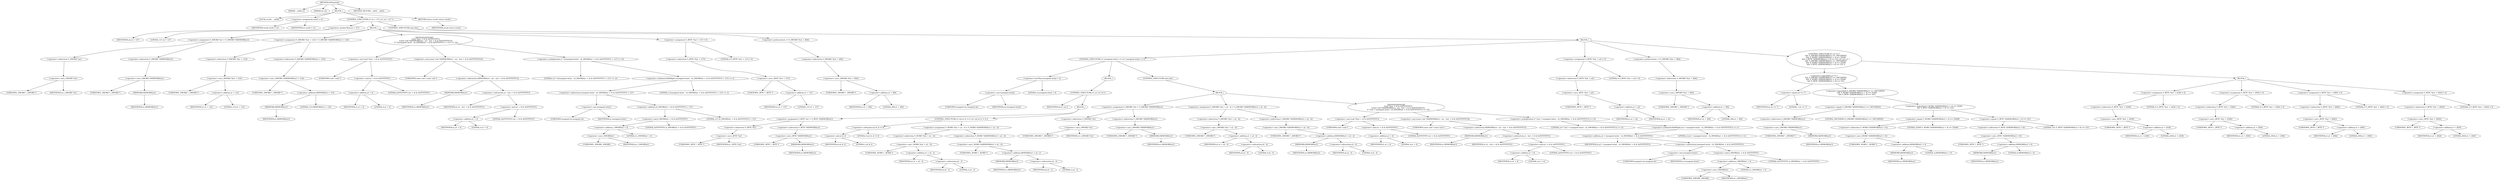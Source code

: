 digraph IGDstartelt {  
"1000102" [label = "(METHOD,IGDstartelt)" ]
"1000103" [label = "(PARAM,__int64 a1)" ]
"1000104" [label = "(PARAM,int a2)" ]
"1000105" [label = "(BLOCK,,)" ]
"1000106" [label = "(LOCAL,result: __int64)" ]
"1000107" [label = "(<operator>.assignment,result = a1)" ]
"1000108" [label = "(IDENTIFIER,result,result = a1)" ]
"1000109" [label = "(IDENTIFIER,a1,result = a1)" ]
"1000110" [label = "(CONTROL_STRUCTURE,if ( a2 > 127 ),if ( a2 > 127 ))" ]
"1000111" [label = "(<operator>.greaterThan,a2 > 127)" ]
"1000112" [label = "(IDENTIFIER,a2,a2 > 127)" ]
"1000113" [label = "(LITERAL,127,a2 > 127)" ]
"1000114" [label = "(BLOCK,,)" ]
"1000115" [label = "(<operator>.assignment,*(_DWORD *)a1 = *(_DWORD *)HIDWORD(a1))" ]
"1000116" [label = "(<operator>.indirection,*(_DWORD *)a1)" ]
"1000117" [label = "(<operator>.cast,(_DWORD *)a1)" ]
"1000118" [label = "(UNKNOWN,_DWORD *,_DWORD *)" ]
"1000119" [label = "(IDENTIFIER,a1,(_DWORD *)a1)" ]
"1000120" [label = "(<operator>.indirection,*(_DWORD *)HIDWORD(a1))" ]
"1000121" [label = "(<operator>.cast,(_DWORD *)HIDWORD(a1))" ]
"1000122" [label = "(UNKNOWN,_DWORD *,_DWORD *)" ]
"1000123" [label = "(HIDWORD,HIDWORD(a1))" ]
"1000124" [label = "(IDENTIFIER,a1,HIDWORD(a1))" ]
"1000125" [label = "(<operator>.assignment,*(_DWORD *)(a1 + 123) = *(_DWORD *)(HIDWORD(a1) + 123))" ]
"1000126" [label = "(<operator>.indirection,*(_DWORD *)(a1 + 123))" ]
"1000127" [label = "(<operator>.cast,(_DWORD *)(a1 + 123))" ]
"1000128" [label = "(UNKNOWN,_DWORD *,_DWORD *)" ]
"1000129" [label = "(<operator>.addition,a1 + 123)" ]
"1000130" [label = "(IDENTIFIER,a1,a1 + 123)" ]
"1000131" [label = "(LITERAL,123,a1 + 123)" ]
"1000132" [label = "(<operator>.indirection,*(_DWORD *)(HIDWORD(a1) + 123))" ]
"1000133" [label = "(<operator>.cast,(_DWORD *)(HIDWORD(a1) + 123))" ]
"1000134" [label = "(UNKNOWN,_DWORD *,_DWORD *)" ]
"1000135" [label = "(<operator>.addition,HIDWORD(a1) + 123)" ]
"1000136" [label = "(HIDWORD,HIDWORD(a1))" ]
"1000137" [label = "(IDENTIFIER,a1,HIDWORD(a1))" ]
"1000138" [label = "(LITERAL,123,HIDWORD(a1) + 123)" ]
"1000139" [label = "(qmemcpy,qmemcpy(\n      (void *)((a1 + 4) & 0xFFFFFFFC),\n      (const void *)(HIDWORD(a1) - (a1 - ((a1 + 4) & 0xFFFFFFFC))),\n      4 * (((unsigned int)a1 - (((_DWORD)a1 + 4) & 0xFFFFFFFC) + 127) >> 2)))" ]
"1000140" [label = "(<operator>.cast,(void *)((a1 + 4) & 0xFFFFFFFC))" ]
"1000141" [label = "(UNKNOWN,void *,void *)" ]
"1000142" [label = "(<operator>.and,(a1 + 4) & 0xFFFFFFFC)" ]
"1000143" [label = "(<operator>.addition,a1 + 4)" ]
"1000144" [label = "(IDENTIFIER,a1,a1 + 4)" ]
"1000145" [label = "(LITERAL,4,a1 + 4)" ]
"1000146" [label = "(LITERAL,0xFFFFFFFC,(a1 + 4) & 0xFFFFFFFC)" ]
"1000147" [label = "(<operator>.cast,(const void *)(HIDWORD(a1) - (a1 - ((a1 + 4) & 0xFFFFFFFC))))" ]
"1000148" [label = "(UNKNOWN,const void *,const void *)" ]
"1000149" [label = "(<operator>.subtraction,HIDWORD(a1) - (a1 - ((a1 + 4) & 0xFFFFFFFC)))" ]
"1000150" [label = "(HIDWORD,HIDWORD(a1))" ]
"1000151" [label = "(IDENTIFIER,a1,HIDWORD(a1))" ]
"1000152" [label = "(<operator>.subtraction,a1 - ((a1 + 4) & 0xFFFFFFFC))" ]
"1000153" [label = "(IDENTIFIER,a1,a1 - ((a1 + 4) & 0xFFFFFFFC))" ]
"1000154" [label = "(<operator>.and,(a1 + 4) & 0xFFFFFFFC)" ]
"1000155" [label = "(<operator>.addition,a1 + 4)" ]
"1000156" [label = "(IDENTIFIER,a1,a1 + 4)" ]
"1000157" [label = "(LITERAL,4,a1 + 4)" ]
"1000158" [label = "(LITERAL,0xFFFFFFFC,(a1 + 4) & 0xFFFFFFFC)" ]
"1000159" [label = "(<operator>.multiplication,4 * (((unsigned int)a1 - (((_DWORD)a1 + 4) & 0xFFFFFFFC) + 127) >> 2))" ]
"1000160" [label = "(LITERAL,4,4 * (((unsigned int)a1 - (((_DWORD)a1 + 4) & 0xFFFFFFFC) + 127) >> 2))" ]
"1000161" [label = "(<operator>.arithmeticShiftRight,((unsigned int)a1 - (((_DWORD)a1 + 4) & 0xFFFFFFFC) + 127) >> 2)" ]
"1000162" [label = "(<operator>.subtraction,(unsigned int)a1 - (((_DWORD)a1 + 4) & 0xFFFFFFFC) + 127)" ]
"1000163" [label = "(<operator>.cast,(unsigned int)a1)" ]
"1000164" [label = "(UNKNOWN,unsigned int,unsigned int)" ]
"1000165" [label = "(IDENTIFIER,a1,(unsigned int)a1)" ]
"1000166" [label = "(<operator>.addition,(((_DWORD)a1 + 4) & 0xFFFFFFFC) + 127)" ]
"1000167" [label = "(<operator>.and,((_DWORD)a1 + 4) & 0xFFFFFFFC)" ]
"1000168" [label = "(<operator>.addition,(_DWORD)a1 + 4)" ]
"1000169" [label = "(<operator>.cast,(_DWORD)a1)" ]
"1000170" [label = "(UNKNOWN,_DWORD,_DWORD)" ]
"1000171" [label = "(IDENTIFIER,a1,(_DWORD)a1)" ]
"1000172" [label = "(LITERAL,4,(_DWORD)a1 + 4)" ]
"1000173" [label = "(LITERAL,0xFFFFFFFC,((_DWORD)a1 + 4) & 0xFFFFFFFC)" ]
"1000174" [label = "(LITERAL,127,(((_DWORD)a1 + 4) & 0xFFFFFFFC) + 127)" ]
"1000175" [label = "(LITERAL,2,((unsigned int)a1 - (((_DWORD)a1 + 4) & 0xFFFFFFFC) + 127) >> 2)" ]
"1000176" [label = "(<operator>.assignment,*(_BYTE *)(a1 + 127) = 0)" ]
"1000177" [label = "(<operator>.indirection,*(_BYTE *)(a1 + 127))" ]
"1000178" [label = "(<operator>.cast,(_BYTE *)(a1 + 127))" ]
"1000179" [label = "(UNKNOWN,_BYTE *,_BYTE *)" ]
"1000180" [label = "(<operator>.addition,a1 + 127)" ]
"1000181" [label = "(IDENTIFIER,a1,a1 + 127)" ]
"1000182" [label = "(LITERAL,127,a1 + 127)" ]
"1000183" [label = "(LITERAL,0,*(_BYTE *)(a1 + 127) = 0)" ]
"1000184" [label = "(<operator>.preIncrement,++*(_DWORD *)(a1 + 384))" ]
"1000185" [label = "(<operator>.indirection,*(_DWORD *)(a1 + 384))" ]
"1000186" [label = "(<operator>.cast,(_DWORD *)(a1 + 384))" ]
"1000187" [label = "(UNKNOWN,_DWORD *,_DWORD *)" ]
"1000188" [label = "(<operator>.addition,a1 + 384)" ]
"1000189" [label = "(IDENTIFIER,a1,a1 + 384)" ]
"1000190" [label = "(LITERAL,384,a1 + 384)" ]
"1000191" [label = "(CONTROL_STRUCTURE,else,else)" ]
"1000192" [label = "(BLOCK,,)" ]
"1000193" [label = "(CONTROL_STRUCTURE,if ( (unsigned int)a2 < 4 ),if ( (unsigned int)a2 < 4 ))" ]
"1000194" [label = "(<operator>.lessThan,(unsigned int)a2 < 4)" ]
"1000195" [label = "(<operator>.cast,(unsigned int)a2)" ]
"1000196" [label = "(UNKNOWN,unsigned int,unsigned int)" ]
"1000197" [label = "(IDENTIFIER,a2,(unsigned int)a2)" ]
"1000198" [label = "(LITERAL,4,(unsigned int)a2 < 4)" ]
"1000199" [label = "(BLOCK,,)" ]
"1000200" [label = "(CONTROL_STRUCTURE,if ( a2 ),if ( a2 ))" ]
"1000201" [label = "(IDENTIFIER,a2,if ( a2 ))" ]
"1000202" [label = "(BLOCK,,)" ]
"1000203" [label = "(<operator>.assignment,*(_BYTE *)a1 = *(_BYTE *)HIDWORD(a1))" ]
"1000204" [label = "(<operator>.indirection,*(_BYTE *)a1)" ]
"1000205" [label = "(<operator>.cast,(_BYTE *)a1)" ]
"1000206" [label = "(UNKNOWN,_BYTE *,_BYTE *)" ]
"1000207" [label = "(IDENTIFIER,a1,(_BYTE *)a1)" ]
"1000208" [label = "(<operator>.indirection,*(_BYTE *)HIDWORD(a1))" ]
"1000209" [label = "(<operator>.cast,(_BYTE *)HIDWORD(a1))" ]
"1000210" [label = "(UNKNOWN,_BYTE *,_BYTE *)" ]
"1000211" [label = "(HIDWORD,HIDWORD(a1))" ]
"1000212" [label = "(IDENTIFIER,a1,HIDWORD(a1))" ]
"1000213" [label = "(CONTROL_STRUCTURE,if ( (a2 & 2) != 0 ),if ( (a2 & 2) != 0 ))" ]
"1000214" [label = "(<operator>.notEquals,(a2 & 2) != 0)" ]
"1000215" [label = "(<operator>.and,a2 & 2)" ]
"1000216" [label = "(IDENTIFIER,a2,a2 & 2)" ]
"1000217" [label = "(LITERAL,2,a2 & 2)" ]
"1000218" [label = "(LITERAL,0,(a2 & 2) != 0)" ]
"1000219" [label = "(<operator>.assignment,*(_WORD *)(a1 + a2 - 2) = *(_WORD *)(HIDWORD(a1) + a2 - 2))" ]
"1000220" [label = "(<operator>.indirection,*(_WORD *)(a1 + a2 - 2))" ]
"1000221" [label = "(<operator>.cast,(_WORD *)(a1 + a2 - 2))" ]
"1000222" [label = "(UNKNOWN,_WORD *,_WORD *)" ]
"1000223" [label = "(<operator>.addition,a1 + a2 - 2)" ]
"1000224" [label = "(IDENTIFIER,a1,a1 + a2 - 2)" ]
"1000225" [label = "(<operator>.subtraction,a2 - 2)" ]
"1000226" [label = "(IDENTIFIER,a2,a2 - 2)" ]
"1000227" [label = "(LITERAL,2,a2 - 2)" ]
"1000228" [label = "(<operator>.indirection,*(_WORD *)(HIDWORD(a1) + a2 - 2))" ]
"1000229" [label = "(<operator>.cast,(_WORD *)(HIDWORD(a1) + a2 - 2))" ]
"1000230" [label = "(UNKNOWN,_WORD *,_WORD *)" ]
"1000231" [label = "(<operator>.addition,HIDWORD(a1) + a2 - 2)" ]
"1000232" [label = "(HIDWORD,HIDWORD(a1))" ]
"1000233" [label = "(IDENTIFIER,a1,HIDWORD(a1))" ]
"1000234" [label = "(<operator>.subtraction,a2 - 2)" ]
"1000235" [label = "(IDENTIFIER,a2,a2 - 2)" ]
"1000236" [label = "(LITERAL,2,a2 - 2)" ]
"1000237" [label = "(CONTROL_STRUCTURE,else,else)" ]
"1000238" [label = "(BLOCK,,)" ]
"1000239" [label = "(<operator>.assignment,*(_DWORD *)a1 = *(_DWORD *)HIDWORD(a1))" ]
"1000240" [label = "(<operator>.indirection,*(_DWORD *)a1)" ]
"1000241" [label = "(<operator>.cast,(_DWORD *)a1)" ]
"1000242" [label = "(UNKNOWN,_DWORD *,_DWORD *)" ]
"1000243" [label = "(IDENTIFIER,a1,(_DWORD *)a1)" ]
"1000244" [label = "(<operator>.indirection,*(_DWORD *)HIDWORD(a1))" ]
"1000245" [label = "(<operator>.cast,(_DWORD *)HIDWORD(a1))" ]
"1000246" [label = "(UNKNOWN,_DWORD *,_DWORD *)" ]
"1000247" [label = "(HIDWORD,HIDWORD(a1))" ]
"1000248" [label = "(IDENTIFIER,a1,HIDWORD(a1))" ]
"1000249" [label = "(<operator>.assignment,*(_DWORD *)(a1 + a2 - 4) = *(_DWORD *)(HIDWORD(a1) + a2 - 4))" ]
"1000250" [label = "(<operator>.indirection,*(_DWORD *)(a1 + a2 - 4))" ]
"1000251" [label = "(<operator>.cast,(_DWORD *)(a1 + a2 - 4))" ]
"1000252" [label = "(UNKNOWN,_DWORD *,_DWORD *)" ]
"1000253" [label = "(<operator>.addition,a1 + a2 - 4)" ]
"1000254" [label = "(IDENTIFIER,a1,a1 + a2 - 4)" ]
"1000255" [label = "(<operator>.subtraction,a2 - 4)" ]
"1000256" [label = "(IDENTIFIER,a2,a2 - 4)" ]
"1000257" [label = "(LITERAL,4,a2 - 4)" ]
"1000258" [label = "(<operator>.indirection,*(_DWORD *)(HIDWORD(a1) + a2 - 4))" ]
"1000259" [label = "(<operator>.cast,(_DWORD *)(HIDWORD(a1) + a2 - 4))" ]
"1000260" [label = "(UNKNOWN,_DWORD *,_DWORD *)" ]
"1000261" [label = "(<operator>.addition,HIDWORD(a1) + a2 - 4)" ]
"1000262" [label = "(HIDWORD,HIDWORD(a1))" ]
"1000263" [label = "(IDENTIFIER,a1,HIDWORD(a1))" ]
"1000264" [label = "(<operator>.subtraction,a2 - 4)" ]
"1000265" [label = "(IDENTIFIER,a2,a2 - 4)" ]
"1000266" [label = "(LITERAL,4,a2 - 4)" ]
"1000267" [label = "(qmemcpy,qmemcpy(\n        (void *)((a1 + 4) & 0xFFFFFFFC),\n        (const void *)(HIDWORD(a1) - (a1 - ((a1 + 4) & 0xFFFFFFFC))),\n        4 * ((a2 + (unsigned int)a1 - (((_DWORD)a1 + 4) & 0xFFFFFFFC)) >> 2)))" ]
"1000268" [label = "(<operator>.cast,(void *)((a1 + 4) & 0xFFFFFFFC))" ]
"1000269" [label = "(UNKNOWN,void *,void *)" ]
"1000270" [label = "(<operator>.and,(a1 + 4) & 0xFFFFFFFC)" ]
"1000271" [label = "(<operator>.addition,a1 + 4)" ]
"1000272" [label = "(IDENTIFIER,a1,a1 + 4)" ]
"1000273" [label = "(LITERAL,4,a1 + 4)" ]
"1000274" [label = "(LITERAL,0xFFFFFFFC,(a1 + 4) & 0xFFFFFFFC)" ]
"1000275" [label = "(<operator>.cast,(const void *)(HIDWORD(a1) - (a1 - ((a1 + 4) & 0xFFFFFFFC))))" ]
"1000276" [label = "(UNKNOWN,const void *,const void *)" ]
"1000277" [label = "(<operator>.subtraction,HIDWORD(a1) - (a1 - ((a1 + 4) & 0xFFFFFFFC)))" ]
"1000278" [label = "(HIDWORD,HIDWORD(a1))" ]
"1000279" [label = "(IDENTIFIER,a1,HIDWORD(a1))" ]
"1000280" [label = "(<operator>.subtraction,a1 - ((a1 + 4) & 0xFFFFFFFC))" ]
"1000281" [label = "(IDENTIFIER,a1,a1 - ((a1 + 4) & 0xFFFFFFFC))" ]
"1000282" [label = "(<operator>.and,(a1 + 4) & 0xFFFFFFFC)" ]
"1000283" [label = "(<operator>.addition,a1 + 4)" ]
"1000284" [label = "(IDENTIFIER,a1,a1 + 4)" ]
"1000285" [label = "(LITERAL,4,a1 + 4)" ]
"1000286" [label = "(LITERAL,0xFFFFFFFC,(a1 + 4) & 0xFFFFFFFC)" ]
"1000287" [label = "(<operator>.multiplication,4 * ((a2 + (unsigned int)a1 - (((_DWORD)a1 + 4) & 0xFFFFFFFC)) >> 2))" ]
"1000288" [label = "(LITERAL,4,4 * ((a2 + (unsigned int)a1 - (((_DWORD)a1 + 4) & 0xFFFFFFFC)) >> 2))" ]
"1000289" [label = "(<operator>.arithmeticShiftRight,(a2 + (unsigned int)a1 - (((_DWORD)a1 + 4) & 0xFFFFFFFC)) >> 2)" ]
"1000290" [label = "(<operator>.addition,a2 + (unsigned int)a1 - (((_DWORD)a1 + 4) & 0xFFFFFFFC))" ]
"1000291" [label = "(IDENTIFIER,a2,a2 + (unsigned int)a1 - (((_DWORD)a1 + 4) & 0xFFFFFFFC))" ]
"1000292" [label = "(<operator>.subtraction,(unsigned int)a1 - (((_DWORD)a1 + 4) & 0xFFFFFFFC))" ]
"1000293" [label = "(<operator>.cast,(unsigned int)a1)" ]
"1000294" [label = "(UNKNOWN,unsigned int,unsigned int)" ]
"1000295" [label = "(IDENTIFIER,a1,(unsigned int)a1)" ]
"1000296" [label = "(<operator>.and,((_DWORD)a1 + 4) & 0xFFFFFFFC)" ]
"1000297" [label = "(<operator>.addition,(_DWORD)a1 + 4)" ]
"1000298" [label = "(<operator>.cast,(_DWORD)a1)" ]
"1000299" [label = "(UNKNOWN,_DWORD,_DWORD)" ]
"1000300" [label = "(IDENTIFIER,a1,(_DWORD)a1)" ]
"1000301" [label = "(LITERAL,4,(_DWORD)a1 + 4)" ]
"1000302" [label = "(LITERAL,0xFFFFFFFC,((_DWORD)a1 + 4) & 0xFFFFFFFC)" ]
"1000303" [label = "(LITERAL,2,(a2 + (unsigned int)a1 - (((_DWORD)a1 + 4) & 0xFFFFFFFC)) >> 2)" ]
"1000304" [label = "(<operator>.assignment,*(_BYTE *)(a1 + a2) = 0)" ]
"1000305" [label = "(<operator>.indirection,*(_BYTE *)(a1 + a2))" ]
"1000306" [label = "(<operator>.cast,(_BYTE *)(a1 + a2))" ]
"1000307" [label = "(UNKNOWN,_BYTE *,_BYTE *)" ]
"1000308" [label = "(<operator>.addition,a1 + a2)" ]
"1000309" [label = "(IDENTIFIER,a1,a1 + a2)" ]
"1000310" [label = "(IDENTIFIER,a2,a1 + a2)" ]
"1000311" [label = "(LITERAL,0,*(_BYTE *)(a1 + a2) = 0)" ]
"1000312" [label = "(<operator>.preIncrement,++*(_DWORD *)(a1 + 384))" ]
"1000313" [label = "(<operator>.indirection,*(_DWORD *)(a1 + 384))" ]
"1000314" [label = "(<operator>.cast,(_DWORD *)(a1 + 384))" ]
"1000315" [label = "(UNKNOWN,_DWORD *,_DWORD *)" ]
"1000316" [label = "(<operator>.addition,a1 + 384)" ]
"1000317" [label = "(IDENTIFIER,a1,a1 + 384)" ]
"1000318" [label = "(LITERAL,384,a1 + 384)" ]
"1000319" [label = "(CONTROL_STRUCTURE,if ( a2 == 7\n      && *(_DWORD *)HIDWORD(a1) == 1987208563\n      && *(_WORD *)(HIDWORD(a1) + 4) == 25449\n      && *(_BYTE *)(HIDWORD(a1) + 6) == 101 ),if ( a2 == 7\n      && *(_DWORD *)HIDWORD(a1) == 1987208563\n      && *(_WORD *)(HIDWORD(a1) + 4) == 25449\n      && *(_BYTE *)(HIDWORD(a1) + 6) == 101 ))" ]
"1000320" [label = "(<operator>.logicalAnd,a2 == 7\n      && *(_DWORD *)HIDWORD(a1) == 1987208563\n      && *(_WORD *)(HIDWORD(a1) + 4) == 25449\n      && *(_BYTE *)(HIDWORD(a1) + 6) == 101)" ]
"1000321" [label = "(<operator>.equals,a2 == 7)" ]
"1000322" [label = "(IDENTIFIER,a2,a2 == 7)" ]
"1000323" [label = "(LITERAL,7,a2 == 7)" ]
"1000324" [label = "(<operator>.logicalAnd,*(_DWORD *)HIDWORD(a1) == 1987208563\n      && *(_WORD *)(HIDWORD(a1) + 4) == 25449\n      && *(_BYTE *)(HIDWORD(a1) + 6) == 101)" ]
"1000325" [label = "(<operator>.equals,*(_DWORD *)HIDWORD(a1) == 1987208563)" ]
"1000326" [label = "(<operator>.indirection,*(_DWORD *)HIDWORD(a1))" ]
"1000327" [label = "(<operator>.cast,(_DWORD *)HIDWORD(a1))" ]
"1000328" [label = "(UNKNOWN,_DWORD *,_DWORD *)" ]
"1000329" [label = "(HIDWORD,HIDWORD(a1))" ]
"1000330" [label = "(IDENTIFIER,a1,HIDWORD(a1))" ]
"1000331" [label = "(LITERAL,1987208563,*(_DWORD *)HIDWORD(a1) == 1987208563)" ]
"1000332" [label = "(<operator>.logicalAnd,*(_WORD *)(HIDWORD(a1) + 4) == 25449\n      && *(_BYTE *)(HIDWORD(a1) + 6) == 101)" ]
"1000333" [label = "(<operator>.equals,*(_WORD *)(HIDWORD(a1) + 4) == 25449)" ]
"1000334" [label = "(<operator>.indirection,*(_WORD *)(HIDWORD(a1) + 4))" ]
"1000335" [label = "(<operator>.cast,(_WORD *)(HIDWORD(a1) + 4))" ]
"1000336" [label = "(UNKNOWN,_WORD *,_WORD *)" ]
"1000337" [label = "(<operator>.addition,HIDWORD(a1) + 4)" ]
"1000338" [label = "(HIDWORD,HIDWORD(a1))" ]
"1000339" [label = "(IDENTIFIER,a1,HIDWORD(a1))" ]
"1000340" [label = "(LITERAL,4,HIDWORD(a1) + 4)" ]
"1000341" [label = "(LITERAL,25449,*(_WORD *)(HIDWORD(a1) + 4) == 25449)" ]
"1000342" [label = "(<operator>.equals,*(_BYTE *)(HIDWORD(a1) + 6) == 101)" ]
"1000343" [label = "(<operator>.indirection,*(_BYTE *)(HIDWORD(a1) + 6))" ]
"1000344" [label = "(<operator>.cast,(_BYTE *)(HIDWORD(a1) + 6))" ]
"1000345" [label = "(UNKNOWN,_BYTE *,_BYTE *)" ]
"1000346" [label = "(<operator>.addition,HIDWORD(a1) + 6)" ]
"1000347" [label = "(HIDWORD,HIDWORD(a1))" ]
"1000348" [label = "(IDENTIFIER,a1,HIDWORD(a1))" ]
"1000349" [label = "(LITERAL,6,HIDWORD(a1) + 6)" ]
"1000350" [label = "(LITERAL,101,*(_BYTE *)(HIDWORD(a1) + 6) == 101)" ]
"1000351" [label = "(BLOCK,,)" ]
"1000352" [label = "(<operator>.assignment,*(_BYTE *)(a1 + 2436) = 0)" ]
"1000353" [label = "(<operator>.indirection,*(_BYTE *)(a1 + 2436))" ]
"1000354" [label = "(<operator>.cast,(_BYTE *)(a1 + 2436))" ]
"1000355" [label = "(UNKNOWN,_BYTE *,_BYTE *)" ]
"1000356" [label = "(<operator>.addition,a1 + 2436)" ]
"1000357" [label = "(IDENTIFIER,a1,a1 + 2436)" ]
"1000358" [label = "(LITERAL,2436,a1 + 2436)" ]
"1000359" [label = "(LITERAL,0,*(_BYTE *)(a1 + 2436) = 0)" ]
"1000360" [label = "(<operator>.assignment,*(_BYTE *)(a1 + 2564) = 0)" ]
"1000361" [label = "(<operator>.indirection,*(_BYTE *)(a1 + 2564))" ]
"1000362" [label = "(<operator>.cast,(_BYTE *)(a1 + 2564))" ]
"1000363" [label = "(UNKNOWN,_BYTE *,_BYTE *)" ]
"1000364" [label = "(<operator>.addition,a1 + 2564)" ]
"1000365" [label = "(IDENTIFIER,a1,a1 + 2564)" ]
"1000366" [label = "(LITERAL,2564,a1 + 2564)" ]
"1000367" [label = "(LITERAL,0,*(_BYTE *)(a1 + 2564) = 0)" ]
"1000368" [label = "(<operator>.assignment,*(_BYTE *)(a1 + 2692) = 0)" ]
"1000369" [label = "(<operator>.indirection,*(_BYTE *)(a1 + 2692))" ]
"1000370" [label = "(<operator>.cast,(_BYTE *)(a1 + 2692))" ]
"1000371" [label = "(UNKNOWN,_BYTE *,_BYTE *)" ]
"1000372" [label = "(<operator>.addition,a1 + 2692)" ]
"1000373" [label = "(IDENTIFIER,a1,a1 + 2692)" ]
"1000374" [label = "(LITERAL,2692,a1 + 2692)" ]
"1000375" [label = "(LITERAL,0,*(_BYTE *)(a1 + 2692) = 0)" ]
"1000376" [label = "(<operator>.assignment,*(_BYTE *)(a1 + 2820) = 0)" ]
"1000377" [label = "(<operator>.indirection,*(_BYTE *)(a1 + 2820))" ]
"1000378" [label = "(<operator>.cast,(_BYTE *)(a1 + 2820))" ]
"1000379" [label = "(UNKNOWN,_BYTE *,_BYTE *)" ]
"1000380" [label = "(<operator>.addition,a1 + 2820)" ]
"1000381" [label = "(IDENTIFIER,a1,a1 + 2820)" ]
"1000382" [label = "(LITERAL,2820,a1 + 2820)" ]
"1000383" [label = "(LITERAL,0,*(_BYTE *)(a1 + 2820) = 0)" ]
"1000384" [label = "(RETURN,return result;,return result;)" ]
"1000385" [label = "(IDENTIFIER,result,return result;)" ]
"1000386" [label = "(METHOD_RETURN,__int64 __cdecl)" ]
  "1000102" -> "1000103" 
  "1000102" -> "1000104" 
  "1000102" -> "1000105" 
  "1000102" -> "1000386" 
  "1000105" -> "1000106" 
  "1000105" -> "1000107" 
  "1000105" -> "1000110" 
  "1000105" -> "1000384" 
  "1000107" -> "1000108" 
  "1000107" -> "1000109" 
  "1000110" -> "1000111" 
  "1000110" -> "1000114" 
  "1000110" -> "1000191" 
  "1000111" -> "1000112" 
  "1000111" -> "1000113" 
  "1000114" -> "1000115" 
  "1000114" -> "1000125" 
  "1000114" -> "1000139" 
  "1000114" -> "1000176" 
  "1000114" -> "1000184" 
  "1000115" -> "1000116" 
  "1000115" -> "1000120" 
  "1000116" -> "1000117" 
  "1000117" -> "1000118" 
  "1000117" -> "1000119" 
  "1000120" -> "1000121" 
  "1000121" -> "1000122" 
  "1000121" -> "1000123" 
  "1000123" -> "1000124" 
  "1000125" -> "1000126" 
  "1000125" -> "1000132" 
  "1000126" -> "1000127" 
  "1000127" -> "1000128" 
  "1000127" -> "1000129" 
  "1000129" -> "1000130" 
  "1000129" -> "1000131" 
  "1000132" -> "1000133" 
  "1000133" -> "1000134" 
  "1000133" -> "1000135" 
  "1000135" -> "1000136" 
  "1000135" -> "1000138" 
  "1000136" -> "1000137" 
  "1000139" -> "1000140" 
  "1000139" -> "1000147" 
  "1000139" -> "1000159" 
  "1000140" -> "1000141" 
  "1000140" -> "1000142" 
  "1000142" -> "1000143" 
  "1000142" -> "1000146" 
  "1000143" -> "1000144" 
  "1000143" -> "1000145" 
  "1000147" -> "1000148" 
  "1000147" -> "1000149" 
  "1000149" -> "1000150" 
  "1000149" -> "1000152" 
  "1000150" -> "1000151" 
  "1000152" -> "1000153" 
  "1000152" -> "1000154" 
  "1000154" -> "1000155" 
  "1000154" -> "1000158" 
  "1000155" -> "1000156" 
  "1000155" -> "1000157" 
  "1000159" -> "1000160" 
  "1000159" -> "1000161" 
  "1000161" -> "1000162" 
  "1000161" -> "1000175" 
  "1000162" -> "1000163" 
  "1000162" -> "1000166" 
  "1000163" -> "1000164" 
  "1000163" -> "1000165" 
  "1000166" -> "1000167" 
  "1000166" -> "1000174" 
  "1000167" -> "1000168" 
  "1000167" -> "1000173" 
  "1000168" -> "1000169" 
  "1000168" -> "1000172" 
  "1000169" -> "1000170" 
  "1000169" -> "1000171" 
  "1000176" -> "1000177" 
  "1000176" -> "1000183" 
  "1000177" -> "1000178" 
  "1000178" -> "1000179" 
  "1000178" -> "1000180" 
  "1000180" -> "1000181" 
  "1000180" -> "1000182" 
  "1000184" -> "1000185" 
  "1000185" -> "1000186" 
  "1000186" -> "1000187" 
  "1000186" -> "1000188" 
  "1000188" -> "1000189" 
  "1000188" -> "1000190" 
  "1000191" -> "1000192" 
  "1000192" -> "1000193" 
  "1000192" -> "1000304" 
  "1000192" -> "1000312" 
  "1000192" -> "1000319" 
  "1000193" -> "1000194" 
  "1000193" -> "1000199" 
  "1000193" -> "1000237" 
  "1000194" -> "1000195" 
  "1000194" -> "1000198" 
  "1000195" -> "1000196" 
  "1000195" -> "1000197" 
  "1000199" -> "1000200" 
  "1000200" -> "1000201" 
  "1000200" -> "1000202" 
  "1000202" -> "1000203" 
  "1000202" -> "1000213" 
  "1000203" -> "1000204" 
  "1000203" -> "1000208" 
  "1000204" -> "1000205" 
  "1000205" -> "1000206" 
  "1000205" -> "1000207" 
  "1000208" -> "1000209" 
  "1000209" -> "1000210" 
  "1000209" -> "1000211" 
  "1000211" -> "1000212" 
  "1000213" -> "1000214" 
  "1000213" -> "1000219" 
  "1000214" -> "1000215" 
  "1000214" -> "1000218" 
  "1000215" -> "1000216" 
  "1000215" -> "1000217" 
  "1000219" -> "1000220" 
  "1000219" -> "1000228" 
  "1000220" -> "1000221" 
  "1000221" -> "1000222" 
  "1000221" -> "1000223" 
  "1000223" -> "1000224" 
  "1000223" -> "1000225" 
  "1000225" -> "1000226" 
  "1000225" -> "1000227" 
  "1000228" -> "1000229" 
  "1000229" -> "1000230" 
  "1000229" -> "1000231" 
  "1000231" -> "1000232" 
  "1000231" -> "1000234" 
  "1000232" -> "1000233" 
  "1000234" -> "1000235" 
  "1000234" -> "1000236" 
  "1000237" -> "1000238" 
  "1000238" -> "1000239" 
  "1000238" -> "1000249" 
  "1000238" -> "1000267" 
  "1000239" -> "1000240" 
  "1000239" -> "1000244" 
  "1000240" -> "1000241" 
  "1000241" -> "1000242" 
  "1000241" -> "1000243" 
  "1000244" -> "1000245" 
  "1000245" -> "1000246" 
  "1000245" -> "1000247" 
  "1000247" -> "1000248" 
  "1000249" -> "1000250" 
  "1000249" -> "1000258" 
  "1000250" -> "1000251" 
  "1000251" -> "1000252" 
  "1000251" -> "1000253" 
  "1000253" -> "1000254" 
  "1000253" -> "1000255" 
  "1000255" -> "1000256" 
  "1000255" -> "1000257" 
  "1000258" -> "1000259" 
  "1000259" -> "1000260" 
  "1000259" -> "1000261" 
  "1000261" -> "1000262" 
  "1000261" -> "1000264" 
  "1000262" -> "1000263" 
  "1000264" -> "1000265" 
  "1000264" -> "1000266" 
  "1000267" -> "1000268" 
  "1000267" -> "1000275" 
  "1000267" -> "1000287" 
  "1000268" -> "1000269" 
  "1000268" -> "1000270" 
  "1000270" -> "1000271" 
  "1000270" -> "1000274" 
  "1000271" -> "1000272" 
  "1000271" -> "1000273" 
  "1000275" -> "1000276" 
  "1000275" -> "1000277" 
  "1000277" -> "1000278" 
  "1000277" -> "1000280" 
  "1000278" -> "1000279" 
  "1000280" -> "1000281" 
  "1000280" -> "1000282" 
  "1000282" -> "1000283" 
  "1000282" -> "1000286" 
  "1000283" -> "1000284" 
  "1000283" -> "1000285" 
  "1000287" -> "1000288" 
  "1000287" -> "1000289" 
  "1000289" -> "1000290" 
  "1000289" -> "1000303" 
  "1000290" -> "1000291" 
  "1000290" -> "1000292" 
  "1000292" -> "1000293" 
  "1000292" -> "1000296" 
  "1000293" -> "1000294" 
  "1000293" -> "1000295" 
  "1000296" -> "1000297" 
  "1000296" -> "1000302" 
  "1000297" -> "1000298" 
  "1000297" -> "1000301" 
  "1000298" -> "1000299" 
  "1000298" -> "1000300" 
  "1000304" -> "1000305" 
  "1000304" -> "1000311" 
  "1000305" -> "1000306" 
  "1000306" -> "1000307" 
  "1000306" -> "1000308" 
  "1000308" -> "1000309" 
  "1000308" -> "1000310" 
  "1000312" -> "1000313" 
  "1000313" -> "1000314" 
  "1000314" -> "1000315" 
  "1000314" -> "1000316" 
  "1000316" -> "1000317" 
  "1000316" -> "1000318" 
  "1000319" -> "1000320" 
  "1000319" -> "1000351" 
  "1000320" -> "1000321" 
  "1000320" -> "1000324" 
  "1000321" -> "1000322" 
  "1000321" -> "1000323" 
  "1000324" -> "1000325" 
  "1000324" -> "1000332" 
  "1000325" -> "1000326" 
  "1000325" -> "1000331" 
  "1000326" -> "1000327" 
  "1000327" -> "1000328" 
  "1000327" -> "1000329" 
  "1000329" -> "1000330" 
  "1000332" -> "1000333" 
  "1000332" -> "1000342" 
  "1000333" -> "1000334" 
  "1000333" -> "1000341" 
  "1000334" -> "1000335" 
  "1000335" -> "1000336" 
  "1000335" -> "1000337" 
  "1000337" -> "1000338" 
  "1000337" -> "1000340" 
  "1000338" -> "1000339" 
  "1000342" -> "1000343" 
  "1000342" -> "1000350" 
  "1000343" -> "1000344" 
  "1000344" -> "1000345" 
  "1000344" -> "1000346" 
  "1000346" -> "1000347" 
  "1000346" -> "1000349" 
  "1000347" -> "1000348" 
  "1000351" -> "1000352" 
  "1000351" -> "1000360" 
  "1000351" -> "1000368" 
  "1000351" -> "1000376" 
  "1000352" -> "1000353" 
  "1000352" -> "1000359" 
  "1000353" -> "1000354" 
  "1000354" -> "1000355" 
  "1000354" -> "1000356" 
  "1000356" -> "1000357" 
  "1000356" -> "1000358" 
  "1000360" -> "1000361" 
  "1000360" -> "1000367" 
  "1000361" -> "1000362" 
  "1000362" -> "1000363" 
  "1000362" -> "1000364" 
  "1000364" -> "1000365" 
  "1000364" -> "1000366" 
  "1000368" -> "1000369" 
  "1000368" -> "1000375" 
  "1000369" -> "1000370" 
  "1000370" -> "1000371" 
  "1000370" -> "1000372" 
  "1000372" -> "1000373" 
  "1000372" -> "1000374" 
  "1000376" -> "1000377" 
  "1000376" -> "1000383" 
  "1000377" -> "1000378" 
  "1000378" -> "1000379" 
  "1000378" -> "1000380" 
  "1000380" -> "1000381" 
  "1000380" -> "1000382" 
  "1000384" -> "1000385" 
}
